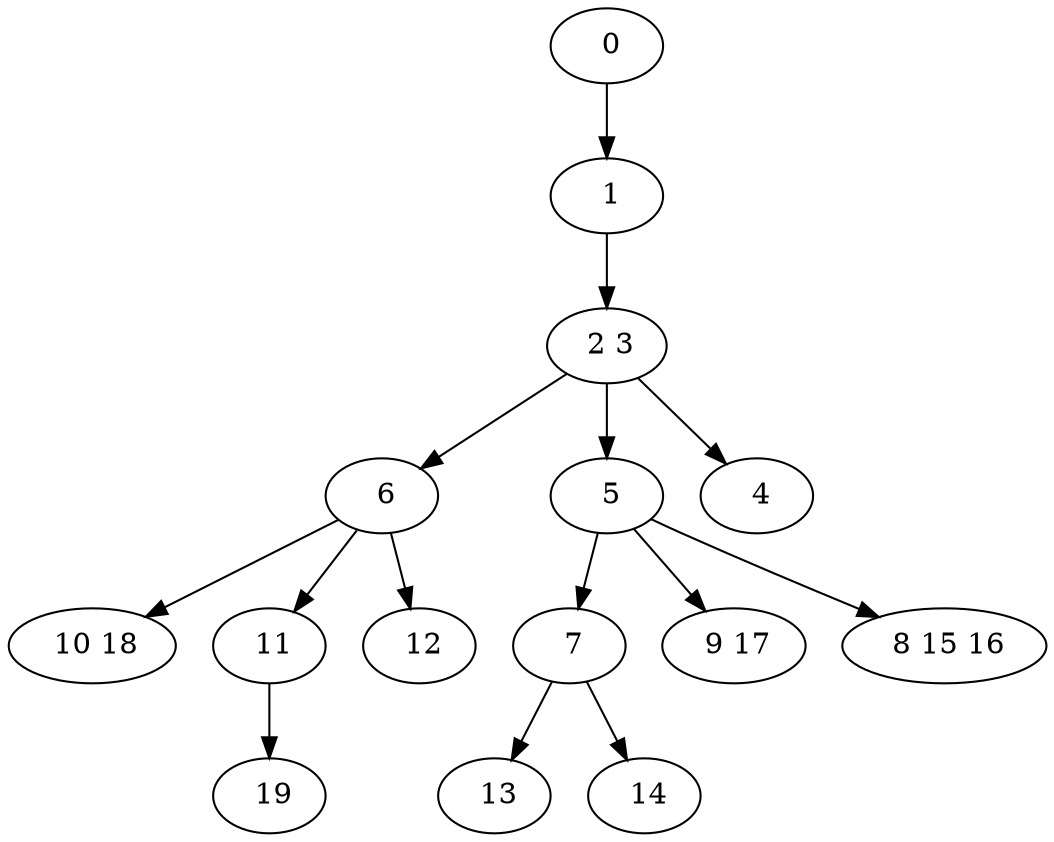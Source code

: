 digraph mytree {
" 0" -> " 1";
" 1" -> " 2 3";
" 6" -> " 10 18";
" 6" -> " 11";
" 6" -> " 12";
" 2 3" -> " 6";
" 2 3" -> " 5";
" 2 3" -> " 4";
" 5" -> " 7";
" 5" -> " 9 17";
" 5" -> " 8 15 16";
" 7" -> " 13";
" 7" -> " 14";
" 9 17";
" 8 15 16";
" 10 18";
" 11" -> " 19";
" 12";
" 13";
" 14";
" 19";
" 4";
}
